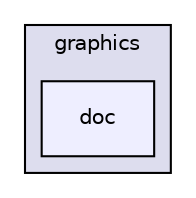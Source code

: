 digraph "src/functionObjects/graphics/doc" {
  bgcolor=transparent;
  compound=true
  node [ fontsize="10", fontname="Helvetica"];
  edge [ labelfontsize="10", labelfontname="Helvetica"];
  subgraph clusterdir_23ddcf786c7e798d4acfd2c5442d9019 {
    graph [ bgcolor="#ddddee", pencolor="black", label="graphics" fontname="Helvetica", fontsize="10", URL="dir_23ddcf786c7e798d4acfd2c5442d9019.html"]
  dir_eb0b9a6110819fc844366b53a3f2de97 [shape=box, label="doc", style="filled", fillcolor="#eeeeff", pencolor="black", URL="dir_eb0b9a6110819fc844366b53a3f2de97.html"];
  }
}
